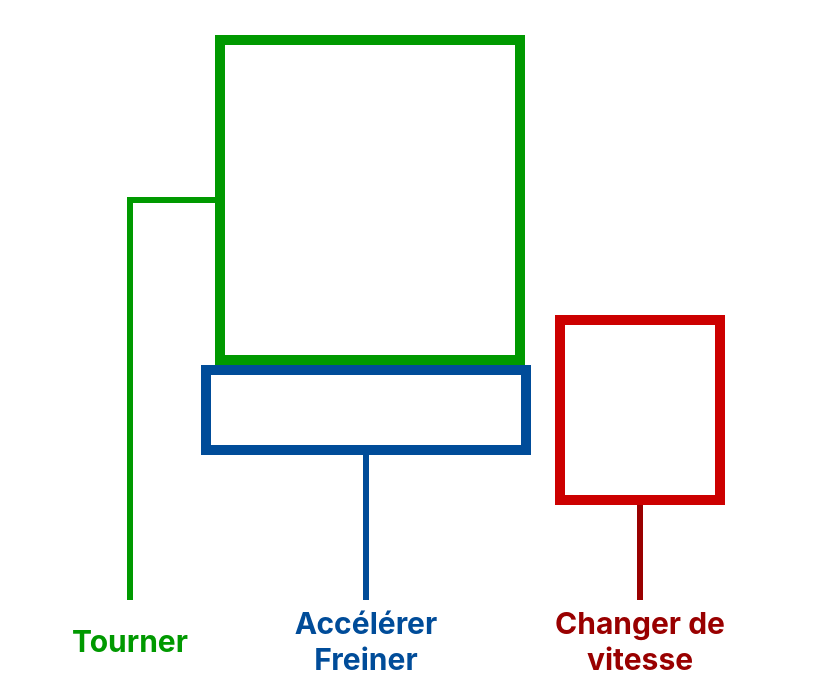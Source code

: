 <mxfile version="21.3.5" pages="2">
  <diagram name="Encapsulation-visible" id="C_AchLhgHWku5-Wnpb0x">
    <mxGraphModel dx="1611" dy="901" grid="1" gridSize="10" guides="1" tooltips="1" connect="1" arrows="1" fold="1" page="1" pageScale="1" pageWidth="850" pageHeight="1100" math="0" shadow="0">
      <root>
        <mxCell id="0" />
        <mxCell id="1" parent="0" />
        <mxCell id="hzXZANXfbae09OoeqcxG-1" value="" style="shape=image;verticalLabelPosition=bottom;labelBackgroundColor=default;verticalAlign=top;aspect=fixed;imageAspect=0;image=https://img-eu-c1.autohero.com/img/3cea64aa5541b9a5a1871946a1b77e0811a2ab39bcb5dbe18b6c0ceb6bd0053b/interior/5/1116x744-73c5487ca9344407ba27d629e20ade7e.jpg;" vertex="1" parent="1">
          <mxGeometry x="39" y="180" width="386" height="257.33" as="geometry" />
        </mxCell>
        <mxCell id="hzXZANXfbae09OoeqcxG-8" style="edgeStyle=orthogonalEdgeStyle;rounded=0;orthogonalLoop=1;jettySize=auto;html=1;exitX=0;exitY=0.5;exitDx=0;exitDy=0;endArrow=none;endFill=0;strokeWidth=3;strokeColor=#009900;" edge="1" parent="1" source="hzXZANXfbae09OoeqcxG-2" target="hzXZANXfbae09OoeqcxG-7">
          <mxGeometry relative="1" as="geometry" />
        </mxCell>
        <mxCell id="hzXZANXfbae09OoeqcxG-2" value="" style="rounded=0;whiteSpace=wrap;html=1;fillColor=none;strokeWidth=5;strokeColor=#009900;" vertex="1" parent="1">
          <mxGeometry x="119" y="200" width="150" height="160" as="geometry" />
        </mxCell>
        <mxCell id="hzXZANXfbae09OoeqcxG-6" style="rounded=0;orthogonalLoop=1;jettySize=auto;html=1;exitX=0.5;exitY=1;exitDx=0;exitDy=0;entryX=0.5;entryY=0;entryDx=0;entryDy=0;endArrow=none;endFill=0;strokeWidth=3;strokeColor=#990000;" edge="1" parent="1" source="hzXZANXfbae09OoeqcxG-3" target="hzXZANXfbae09OoeqcxG-5">
          <mxGeometry relative="1" as="geometry" />
        </mxCell>
        <mxCell id="hzXZANXfbae09OoeqcxG-3" value="" style="rounded=0;whiteSpace=wrap;html=1;fillColor=none;strokeWidth=5;strokeColor=#CC0000;" vertex="1" parent="1">
          <mxGeometry x="289" y="340" width="80" height="90" as="geometry" />
        </mxCell>
        <mxCell id="hzXZANXfbae09OoeqcxG-10" style="edgeStyle=orthogonalEdgeStyle;rounded=0;orthogonalLoop=1;jettySize=auto;html=1;exitX=0.5;exitY=1;exitDx=0;exitDy=0;entryX=0.5;entryY=0;entryDx=0;entryDy=0;endArrow=none;endFill=0;strokeWidth=3;strokeColor=#004C99;" edge="1" parent="1" source="hzXZANXfbae09OoeqcxG-4" target="hzXZANXfbae09OoeqcxG-9">
          <mxGeometry relative="1" as="geometry" />
        </mxCell>
        <mxCell id="hzXZANXfbae09OoeqcxG-4" value="" style="rounded=0;whiteSpace=wrap;html=1;fillColor=none;strokeWidth=5;strokeColor=#004C99;" vertex="1" parent="1">
          <mxGeometry x="112" y="365" width="160" height="40" as="geometry" />
        </mxCell>
        <mxCell id="hzXZANXfbae09OoeqcxG-5" value="&lt;font data-font-src=&quot;https://fonts.googleapis.com/css?family=Inter&quot; face=&quot;Inter&quot;&gt;&lt;b&gt;&lt;font style=&quot;font-size: 15px;&quot; color=&quot;#990000&quot;&gt;Changer de vitesse&lt;/font&gt;&lt;/b&gt;&lt;/font&gt;" style="text;html=1;strokeColor=none;fillColor=none;align=center;verticalAlign=middle;whiteSpace=wrap;rounded=0;" vertex="1" parent="1">
          <mxGeometry x="264" y="480" width="130" height="40" as="geometry" />
        </mxCell>
        <mxCell id="hzXZANXfbae09OoeqcxG-7" value="&lt;font data-font-src=&quot;https://fonts.googleapis.com/css?family=Inter&quot; face=&quot;Inter&quot; color=&quot;#009900&quot;&gt;&lt;b&gt;&lt;font style=&quot;font-size: 15px;&quot;&gt;Tourner&lt;/font&gt;&lt;/b&gt;&lt;/font&gt;" style="text;html=1;strokeColor=none;fillColor=none;align=center;verticalAlign=middle;whiteSpace=wrap;rounded=0;" vertex="1" parent="1">
          <mxGeometry x="9" y="480" width="130" height="40" as="geometry" />
        </mxCell>
        <mxCell id="hzXZANXfbae09OoeqcxG-9" value="&lt;font data-font-src=&quot;https://fonts.googleapis.com/css?family=Inter&quot; face=&quot;Inter&quot; color=&quot;#004c99&quot;&gt;&lt;b&gt;&lt;font style=&quot;font-size: 15px;&quot;&gt;Accélérer Freiner&lt;br&gt;&lt;/font&gt;&lt;/b&gt;&lt;/font&gt;" style="text;html=1;strokeColor=none;fillColor=none;align=center;verticalAlign=middle;whiteSpace=wrap;rounded=0;" vertex="1" parent="1">
          <mxGeometry x="146" y="480" width="92" height="40" as="geometry" />
        </mxCell>
      </root>
    </mxGraphModel>
  </diagram>
  <diagram id="Qwuzj0JcBBorHFcrrNLI" name="Encapsulation-hidden">
    <mxGraphModel dx="1369" dy="766" grid="1" gridSize="10" guides="1" tooltips="1" connect="1" arrows="1" fold="1" page="1" pageScale="1" pageWidth="850" pageHeight="1100" math="0" shadow="0">
      <root>
        <mxCell id="0" />
        <mxCell id="1" parent="0" />
        <mxCell id="Oi2doWsq65IZMkx4b0nJ-1" value="" style="shape=image;verticalLabelPosition=bottom;labelBackgroundColor=default;verticalAlign=top;aspect=fixed;imageAspect=0;image=http://cdn1.scoopauto.com/2017/01/schema-moteur-voiture-electrique.jpg;" vertex="1" parent="1">
          <mxGeometry x="40" y="40" width="480.59" height="320" as="geometry" />
        </mxCell>
        <mxCell id="qlD1Clyi5-9n4n0Xlpwg-3" style="edgeStyle=orthogonalEdgeStyle;rounded=0;orthogonalLoop=1;jettySize=auto;html=1;exitX=0.5;exitY=1;exitDx=0;exitDy=0;entryX=0.5;entryY=0;entryDx=0;entryDy=0;strokeWidth=3;endArrow=none;endFill=0;strokeColor=#009900;" edge="1" parent="1" source="A4nlPO2tD_erH4RfVMhE-1" target="qlD1Clyi5-9n4n0Xlpwg-1">
          <mxGeometry relative="1" as="geometry" />
        </mxCell>
        <mxCell id="A4nlPO2tD_erH4RfVMhE-1" value="" style="rounded=0;whiteSpace=wrap;html=1;fillColor=none;strokeWidth=5;strokeColor=#009900;" vertex="1" parent="1">
          <mxGeometry x="80" y="200" width="121" height="120" as="geometry" />
        </mxCell>
        <mxCell id="qlD1Clyi5-9n4n0Xlpwg-1" value="&lt;font data-font-src=&quot;https://fonts.googleapis.com/css?family=Inter&quot; face=&quot;Inter&quot; color=&quot;#009900&quot;&gt;&lt;b&gt;&lt;font style=&quot;font-size: 15px;&quot;&gt;ABS, Direction assistée&lt;br&gt;&lt;/font&gt;&lt;/b&gt;&lt;/font&gt;" style="text;html=1;strokeColor=none;fillColor=none;align=center;verticalAlign=middle;whiteSpace=wrap;rounded=0;" vertex="1" parent="1">
          <mxGeometry x="75.5" y="370" width="130" height="40" as="geometry" />
        </mxCell>
        <mxCell id="qlD1Clyi5-9n4n0Xlpwg-2" value="&lt;font data-font-src=&quot;https://fonts.googleapis.com/css?family=Inter&quot; face=&quot;Inter&quot; color=&quot;#990000&quot;&gt;&lt;b&gt;&lt;font style=&quot;font-size: 15px;&quot;&gt;Système de transmission&lt;/font&gt;&lt;/b&gt;&lt;/font&gt;&lt;font data-font-src=&quot;https://fonts.googleapis.com/css?family=Inter&quot; face=&quot;Inter&quot; color=&quot;#990000&quot;&gt;&lt;b&gt;&lt;font style=&quot;font-size: 15px;&quot;&gt;, moteur&lt;br&gt;&lt;/font&gt;&lt;/b&gt;&lt;/font&gt;" style="text;html=1;strokeColor=none;fillColor=none;align=center;verticalAlign=middle;whiteSpace=wrap;rounded=0;" vertex="1" parent="1">
          <mxGeometry x="332.5" y="360" width="135" height="60" as="geometry" />
        </mxCell>
        <mxCell id="qlD1Clyi5-9n4n0Xlpwg-5" style="edgeStyle=orthogonalEdgeStyle;rounded=0;orthogonalLoop=1;jettySize=auto;html=1;exitX=0.5;exitY=1;exitDx=0;exitDy=0;entryX=0.5;entryY=0;entryDx=0;entryDy=0;strokeWidth=3;endArrow=none;endFill=0;strokeColor=#990000;" edge="1" parent="1" source="qlD1Clyi5-9n4n0Xlpwg-4" target="qlD1Clyi5-9n4n0Xlpwg-2">
          <mxGeometry relative="1" as="geometry" />
        </mxCell>
        <mxCell id="qlD1Clyi5-9n4n0Xlpwg-4" value="" style="rounded=0;whiteSpace=wrap;html=1;fillColor=none;strokeWidth=5;strokeColor=#990000;" vertex="1" parent="1">
          <mxGeometry x="310" y="120" width="180" height="120" as="geometry" />
        </mxCell>
      </root>
    </mxGraphModel>
  </diagram>
</mxfile>
